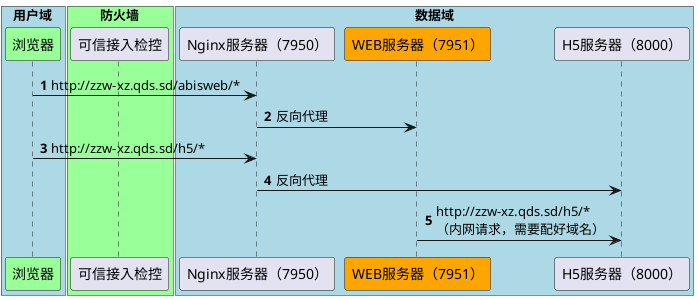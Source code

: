 @startuml
'https://plantuml.com/sequence-diagram

autonumber
box "用户域" #LightBlue
participant "浏览器" as Client #99FF99
end box
box "防火墙" #99FF99
participant "可信接入检控" as FireWall
end box
box "数据域" #LightBlue
participant "Nginx服务器（7950）" as Nginx
participant "WEB服务器（7951）" as WebServer #orange
participant "H5服务器（8000）" as H5Server

end box
Client -> Nginx: http://zzw-xz.qds.sd/abisweb/*
Nginx -> WebServer: 反向代理
Client -> Nginx: http://zzw-xz.qds.sd/h5/*
Nginx -> H5Server: 反向代理
WebServer -> H5Server: http://zzw-xz.qds.sd/h5/* \n（内网请求，需要配好域名）
@enduml
